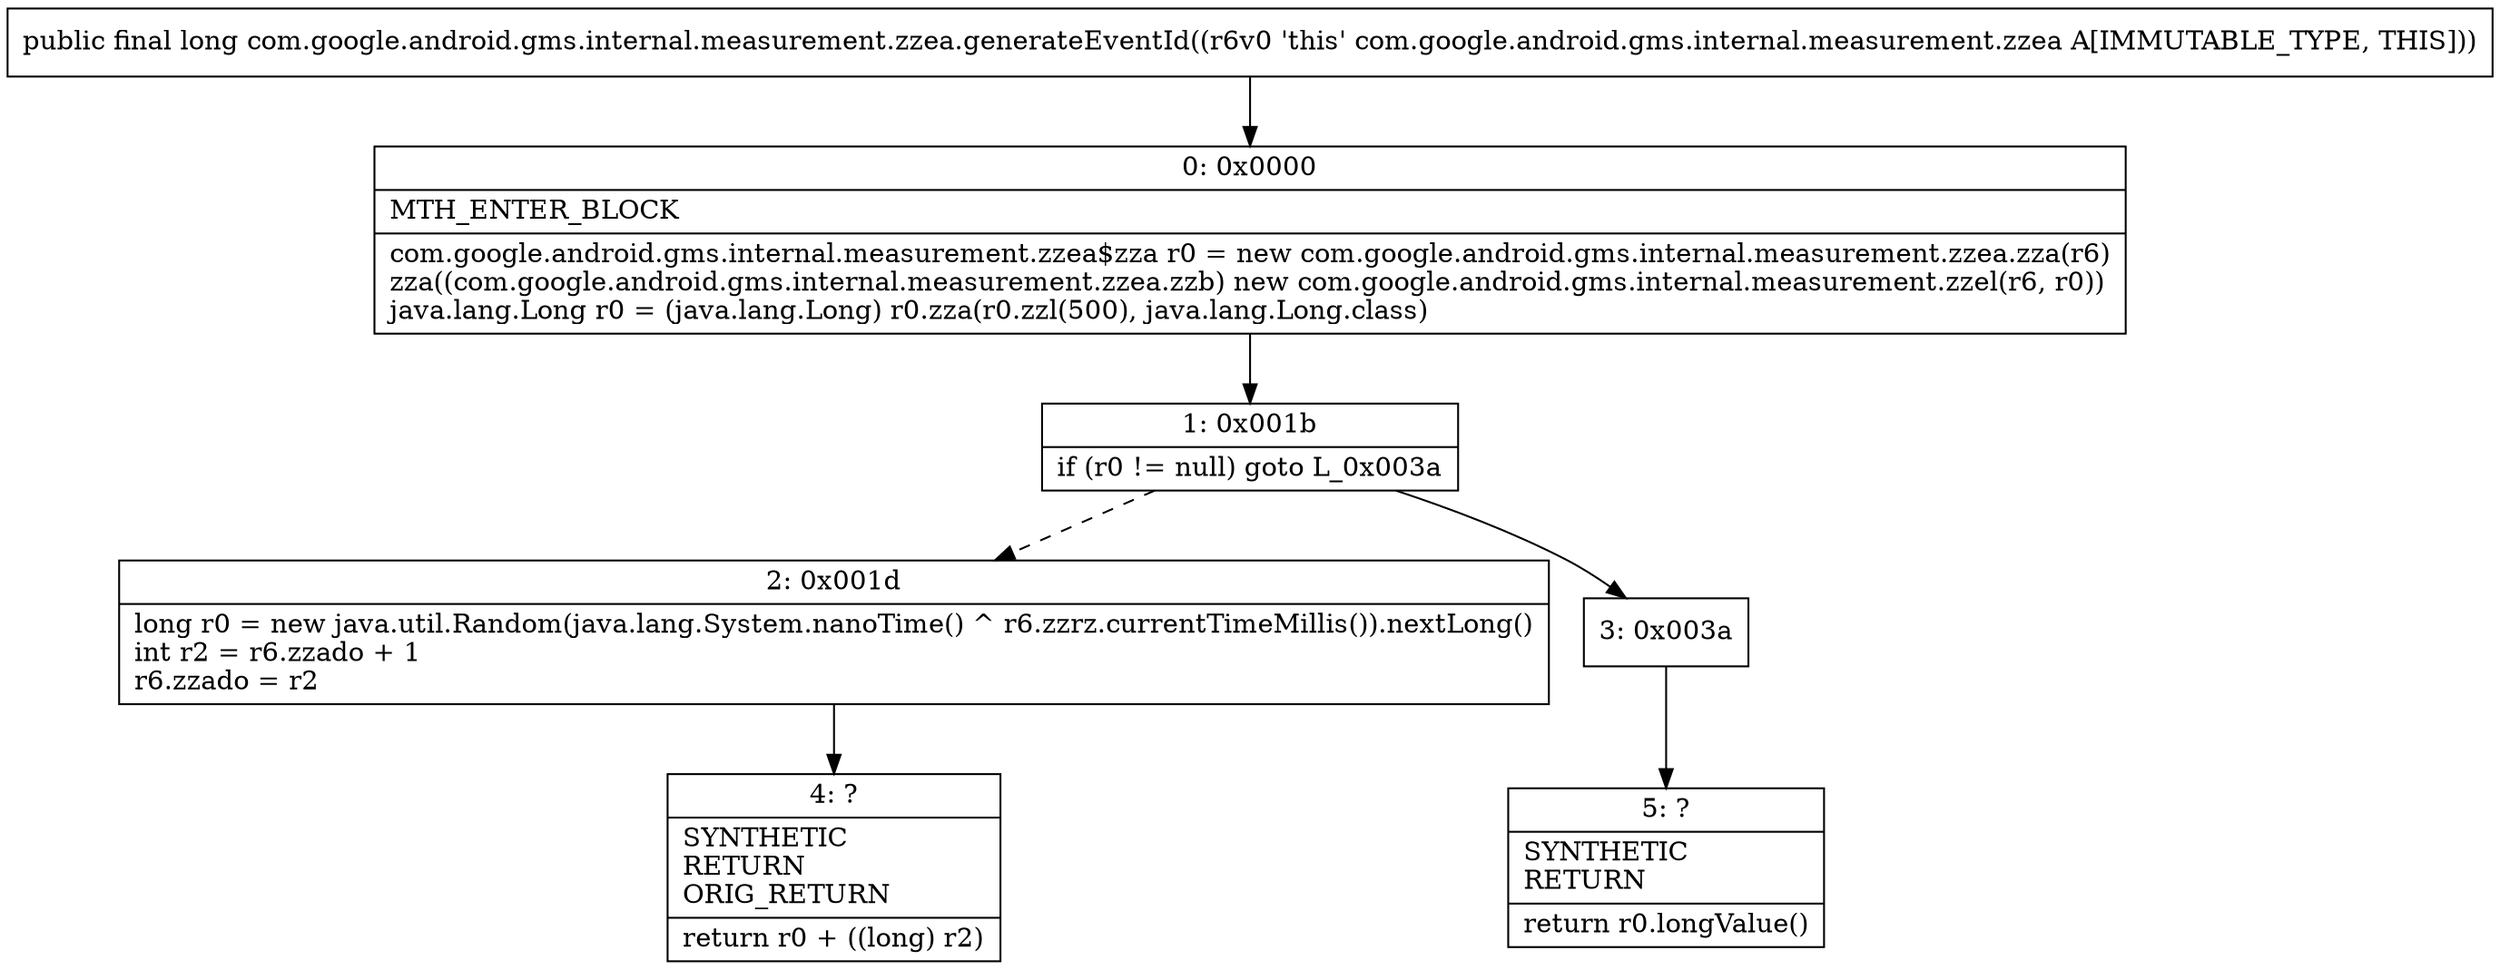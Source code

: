 digraph "CFG forcom.google.android.gms.internal.measurement.zzea.generateEventId()J" {
Node_0 [shape=record,label="{0\:\ 0x0000|MTH_ENTER_BLOCK\l|com.google.android.gms.internal.measurement.zzea$zza r0 = new com.google.android.gms.internal.measurement.zzea.zza(r6)\lzza((com.google.android.gms.internal.measurement.zzea.zzb) new com.google.android.gms.internal.measurement.zzel(r6, r0))\ljava.lang.Long r0 = (java.lang.Long) r0.zza(r0.zzl(500), java.lang.Long.class)\l}"];
Node_1 [shape=record,label="{1\:\ 0x001b|if (r0 != null) goto L_0x003a\l}"];
Node_2 [shape=record,label="{2\:\ 0x001d|long r0 = new java.util.Random(java.lang.System.nanoTime() ^ r6.zzrz.currentTimeMillis()).nextLong()\lint r2 = r6.zzado + 1\lr6.zzado = r2\l}"];
Node_3 [shape=record,label="{3\:\ 0x003a}"];
Node_4 [shape=record,label="{4\:\ ?|SYNTHETIC\lRETURN\lORIG_RETURN\l|return r0 + ((long) r2)\l}"];
Node_5 [shape=record,label="{5\:\ ?|SYNTHETIC\lRETURN\l|return r0.longValue()\l}"];
MethodNode[shape=record,label="{public final long com.google.android.gms.internal.measurement.zzea.generateEventId((r6v0 'this' com.google.android.gms.internal.measurement.zzea A[IMMUTABLE_TYPE, THIS])) }"];
MethodNode -> Node_0;
Node_0 -> Node_1;
Node_1 -> Node_2[style=dashed];
Node_1 -> Node_3;
Node_2 -> Node_4;
Node_3 -> Node_5;
}

